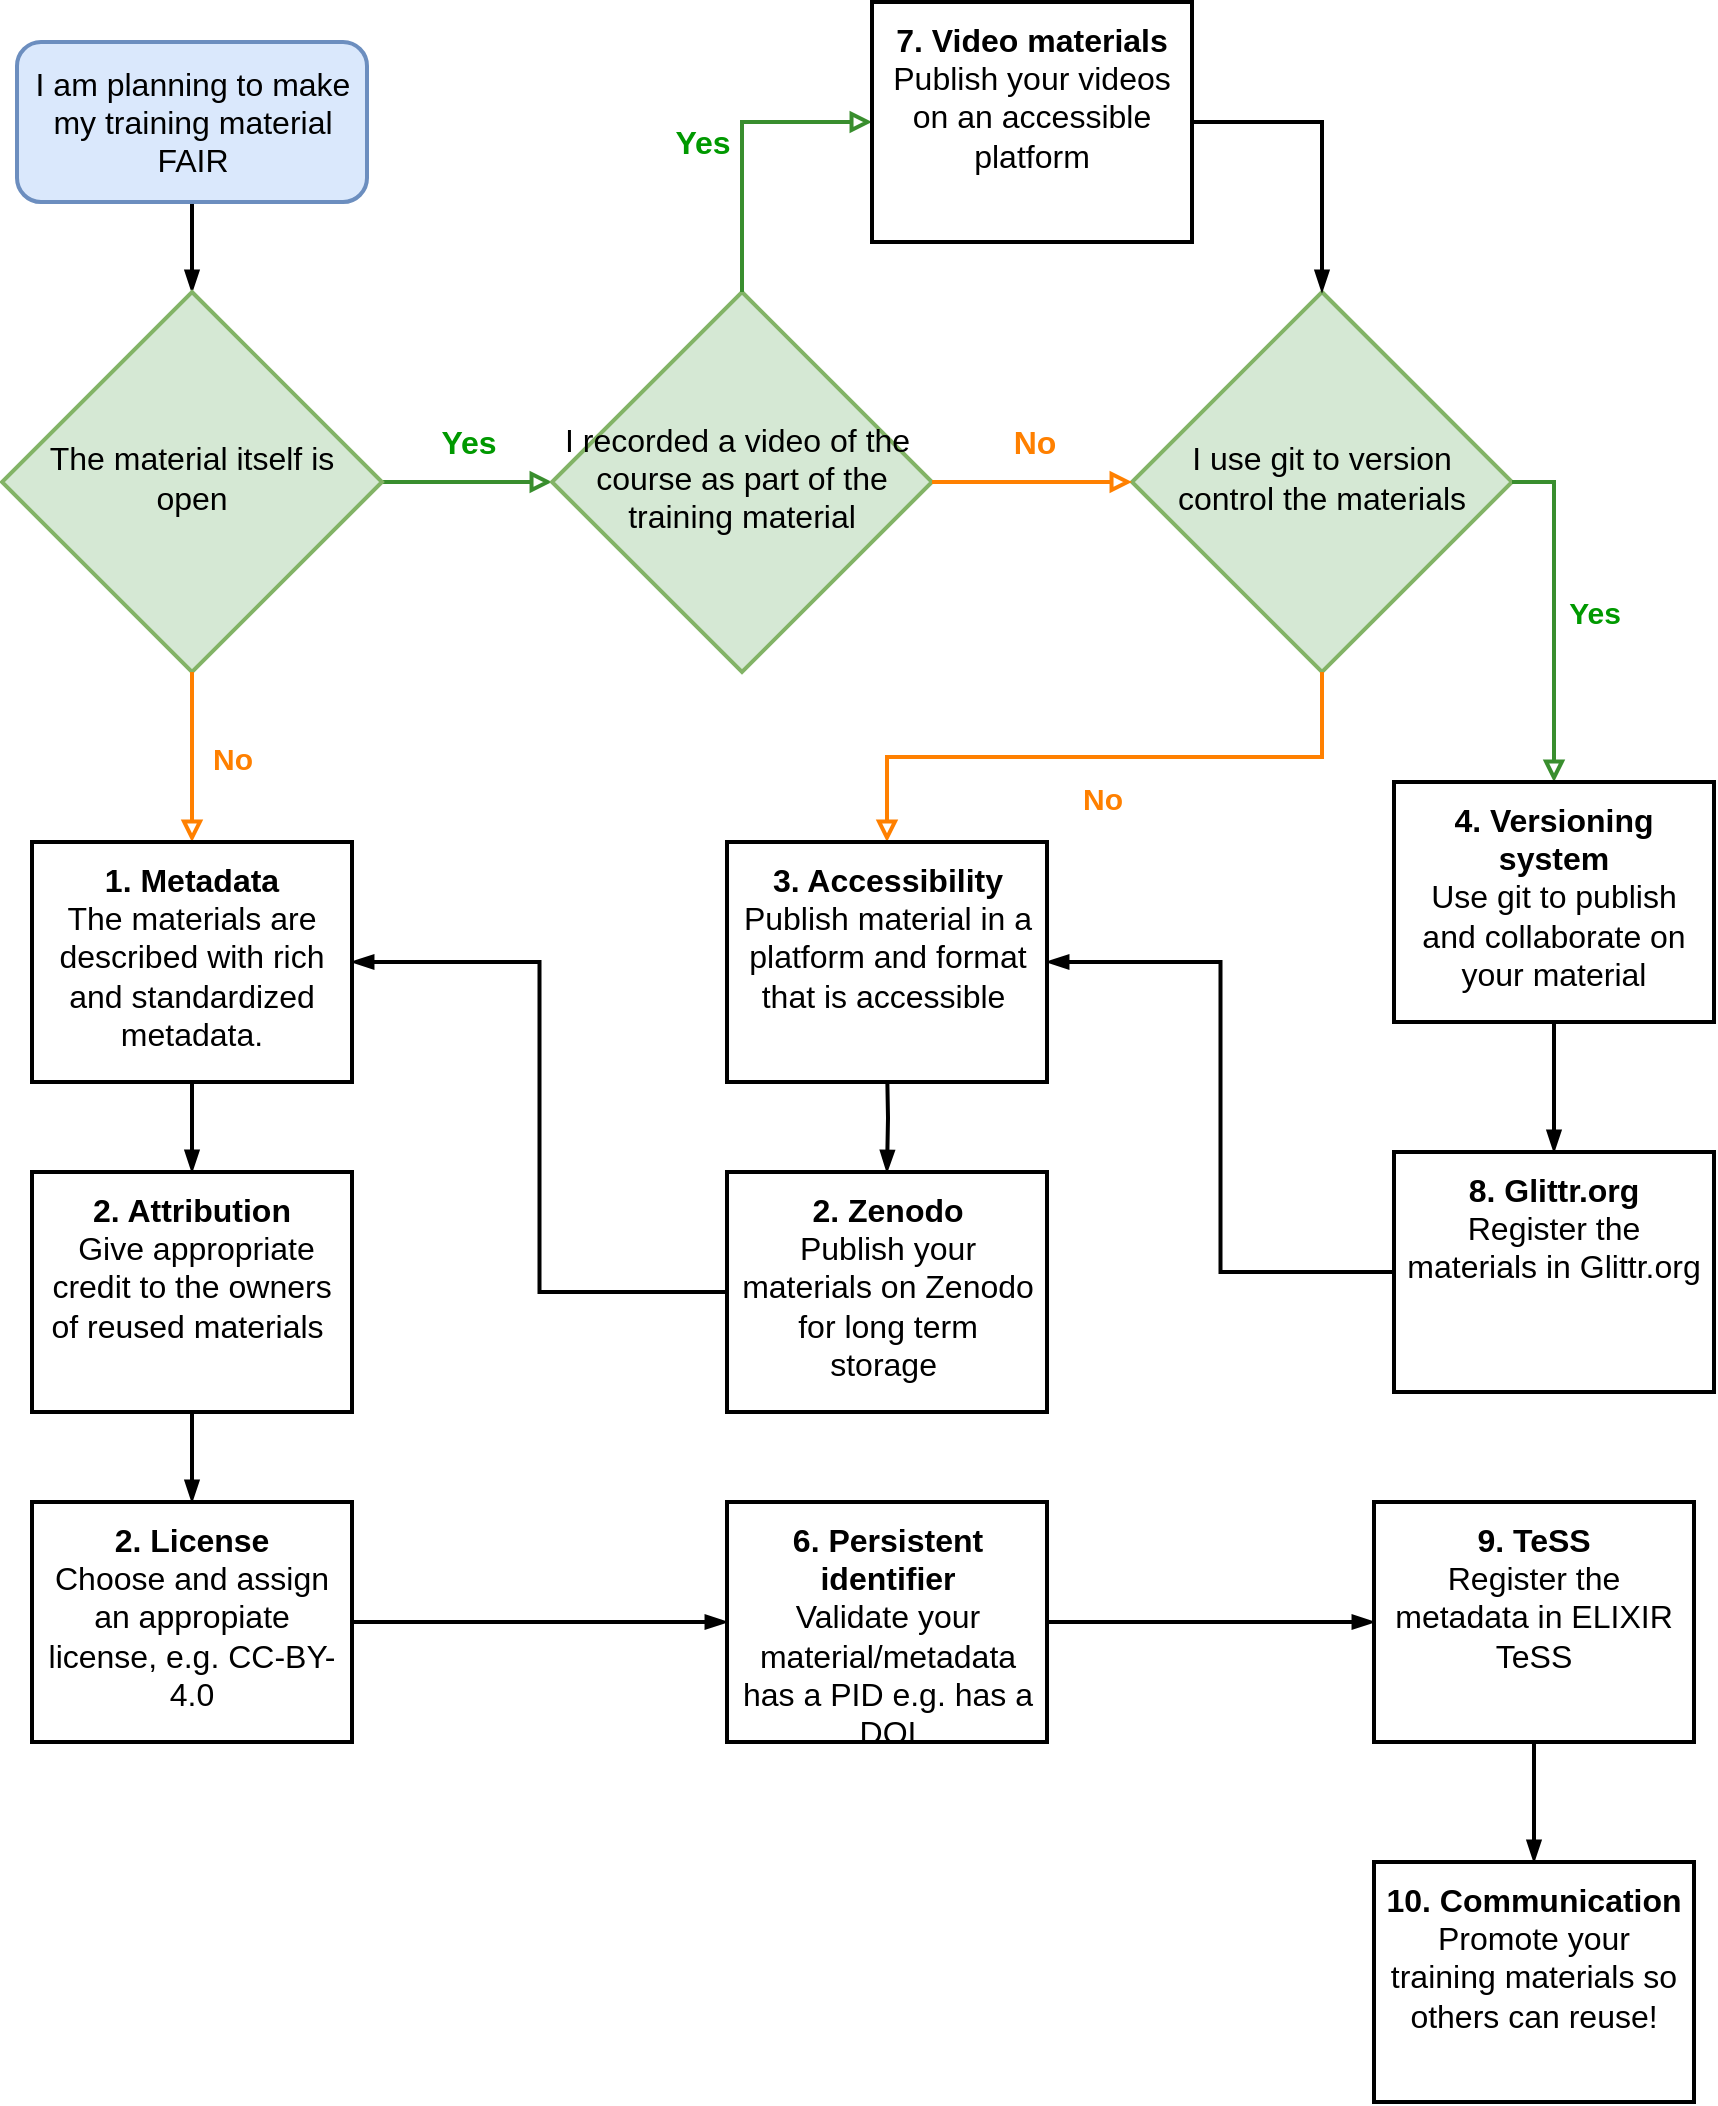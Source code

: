 <mxfile version="27.2.0">
  <diagram id="C5RBs43oDa-KdzZeNtuy" name="Page-1">
    <mxGraphModel dx="1997" dy="2481" grid="1" gridSize="10" guides="1" tooltips="1" connect="1" arrows="1" fold="1" page="1" pageScale="1" pageWidth="827" pageHeight="1169" math="0" shadow="0">
      <root>
        <mxCell id="WIyWlLk6GJQsqaUBKTNV-0" />
        <mxCell id="WIyWlLk6GJQsqaUBKTNV-1" parent="WIyWlLk6GJQsqaUBKTNV-0" />
        <mxCell id="MYqOvBCMYpxo-4ECaS3--8" value="" style="rounded=0;html=1;jettySize=auto;orthogonalLoop=1;fontSize=16;endArrow=blockThin;endFill=1;strokeWidth=2;shadow=0;labelBackgroundColor=none;edgeStyle=orthogonalEdgeStyle;curved=0;entryX=0.5;entryY=0;entryDx=0;entryDy=0;" parent="WIyWlLk6GJQsqaUBKTNV-1" source="MYqOvBCMYpxo-4ECaS3--9" target="sHfo32fZNC-mHXl1emih-2" edge="1">
          <mxGeometry relative="1" as="geometry">
            <mxPoint x="295" y="-45" as="targetPoint" />
          </mxGeometry>
        </mxCell>
        <mxCell id="MYqOvBCMYpxo-4ECaS3--9" value="&lt;p align=&quot;center&quot;&gt;I am planning to make my training&amp;nbsp;material FAIR&lt;/p&gt;" style="rounded=1;whiteSpace=wrap;html=1;fontSize=16;glass=0;strokeWidth=2;shadow=0;fillColor=#dae8fc;strokeColor=#6c8ebf;align=center;" parent="WIyWlLk6GJQsqaUBKTNV-1" vertex="1">
          <mxGeometry x="202.5" y="-170" width="175" height="80" as="geometry" />
        </mxCell>
        <mxCell id="MYqOvBCMYpxo-4ECaS3--10" value="&lt;font color=&quot;#009900&quot;&gt;&lt;b&gt;Yes&lt;/b&gt;&lt;/font&gt;" style="rounded=0;html=1;jettySize=auto;orthogonalLoop=1;fontSize=16;endArrow=block;endFill=0;endSize=6;strokeWidth=2;shadow=0;labelBackgroundColor=none;edgeStyle=orthogonalEdgeStyle;strokeColor=#398e2e;entryX=0;entryY=0.5;entryDx=0;entryDy=0;exitX=1;exitY=0.5;exitDx=0;exitDy=0;" parent="WIyWlLk6GJQsqaUBKTNV-1" target="MYqOvBCMYpxo-4ECaS3--14" edge="1" source="sHfo32fZNC-mHXl1emih-2">
          <mxGeometry x="0.006" y="20" relative="1" as="geometry">
            <mxPoint as="offset" />
            <mxPoint x="480" y="220" as="targetPoint" />
            <mxPoint x="390" y="50" as="sourcePoint" />
          </mxGeometry>
        </mxCell>
        <mxCell id="MYqOvBCMYpxo-4ECaS3--14" value="I recorded a video of the&amp;nbsp;&lt;div&gt;course as part of the training material&lt;/div&gt;" style="rhombus;whiteSpace=wrap;html=1;shadow=0;fontFamily=Helvetica;fontSize=16;align=center;strokeWidth=2;spacing=6;spacingTop=-4;fillColor=#d5e8d4;strokeColor=#82b366;" parent="WIyWlLk6GJQsqaUBKTNV-1" vertex="1">
          <mxGeometry x="470" y="-45" width="190" height="190" as="geometry" />
        </mxCell>
        <mxCell id="JqK_AGXCbZ9T-9h9DLJX-0" value="&lt;font color=&quot;#009900&quot;&gt;&lt;b&gt;Yes&lt;/b&gt;&lt;/font&gt;" style="rounded=0;html=1;jettySize=auto;orthogonalLoop=1;fontSize=16;endArrow=block;endFill=0;endSize=6;strokeWidth=2;shadow=0;labelBackgroundColor=none;edgeStyle=orthogonalEdgeStyle;strokeColor=#398e2e;exitX=0.5;exitY=0;exitDx=0;exitDy=0;entryX=0;entryY=0.5;entryDx=0;entryDy=0;" parent="WIyWlLk6GJQsqaUBKTNV-1" source="MYqOvBCMYpxo-4ECaS3--14" target="FkVeZia7OTmTJSRItcj6-14" edge="1">
          <mxGeometry x="0.002" y="20" relative="1" as="geometry">
            <mxPoint as="offset" />
            <mxPoint x="620" y="-138.5" as="targetPoint" />
            <mxPoint x="780" y="49.5" as="sourcePoint" />
          </mxGeometry>
        </mxCell>
        <mxCell id="JqK_AGXCbZ9T-9h9DLJX-1" value="I use git to version control the materials" style="rhombus;whiteSpace=wrap;html=1;shadow=0;fontFamily=Helvetica;fontSize=16;align=center;strokeWidth=2;spacing=6;spacingTop=-4;fillColor=#d5e8d4;strokeColor=#82b366;" parent="WIyWlLk6GJQsqaUBKTNV-1" vertex="1">
          <mxGeometry x="760" y="-45" width="190" height="190" as="geometry" />
        </mxCell>
        <mxCell id="JqK_AGXCbZ9T-9h9DLJX-2" value="&lt;font color=&quot;#009900&quot;&gt;&lt;b&gt;Yes&lt;/b&gt;&lt;/font&gt;" style="rounded=0;html=1;jettySize=auto;orthogonalLoop=1;fontSize=15;endArrow=block;endFill=0;endSize=6;strokeWidth=2;shadow=0;labelBackgroundColor=none;edgeStyle=orthogonalEdgeStyle;strokeColor=#398e2e;entryX=0.5;entryY=0;entryDx=0;entryDy=0;exitX=1;exitY=0.5;exitDx=0;exitDy=0;" parent="WIyWlLk6GJQsqaUBKTNV-1" source="JqK_AGXCbZ9T-9h9DLJX-1" target="FkVeZia7OTmTJSRItcj6-15" edge="1">
          <mxGeometry x="0.002" y="20" relative="1" as="geometry">
            <mxPoint as="offset" />
            <mxPoint x="971" y="230" as="targetPoint" />
            <mxPoint x="1170" y="49.5" as="sourcePoint" />
          </mxGeometry>
        </mxCell>
        <mxCell id="5yuwwDbZiGcKTAIiWKAo-5" style="edgeStyle=orthogonalEdgeStyle;rounded=0;orthogonalLoop=1;jettySize=auto;html=1;exitX=0;exitY=0.5;exitDx=0;exitDy=0;fontSize=15;strokeWidth=2;curved=0;endArrow=blockThin;endFill=1;entryX=1;entryY=0.5;entryDx=0;entryDy=0;" parent="WIyWlLk6GJQsqaUBKTNV-1" source="FkVeZia7OTmTJSRItcj6-20" target="FkVeZia7OTmTJSRItcj6-13" edge="1">
          <mxGeometry relative="1" as="geometry">
            <mxPoint x="547.5" y="422.5" as="sourcePoint" />
            <mxPoint x="380" y="257.5" as="targetPoint" />
          </mxGeometry>
        </mxCell>
        <mxCell id="iMHzxxL7FjKLbcnllSLB-19" value="" style="edgeStyle=orthogonalEdgeStyle;rounded=0;orthogonalLoop=1;jettySize=auto;html=1;strokeWidth=2;exitX=0.5;exitY=1;exitDx=0;exitDy=0;fontSize=15;curved=0;endArrow=blockThin;endFill=1;entryX=0.5;entryY=0;entryDx=0;entryDy=0;" parent="WIyWlLk6GJQsqaUBKTNV-1" source="FkVeZia7OTmTJSRItcj6-15" target="FkVeZia7OTmTJSRItcj6-16" edge="1">
          <mxGeometry relative="1" as="geometry">
            <mxPoint x="971" y="340" as="sourcePoint" />
            <mxPoint x="970" y="380" as="targetPoint" />
          </mxGeometry>
        </mxCell>
        <mxCell id="sHfo32fZNC-mHXl1emih-2" value="The material itself is open" style="rhombus;whiteSpace=wrap;html=1;shadow=0;fontFamily=Helvetica;fontSize=16;align=center;strokeWidth=2;spacing=6;spacingTop=-4;fillColor=#d5e8d4;strokeColor=#82b366;" parent="WIyWlLk6GJQsqaUBKTNV-1" vertex="1">
          <mxGeometry x="195" y="-45" width="190" height="190" as="geometry" />
        </mxCell>
        <mxCell id="sHfo32fZNC-mHXl1emih-4" value="&lt;b&gt;&lt;font color=&quot;#ff8000&quot;&gt;No&lt;/font&gt;&lt;/b&gt;" style="rounded=0;html=1;jettySize=auto;orthogonalLoop=1;fontSize=15;endArrow=block;endFill=0;endSize=6;strokeWidth=2;shadow=0;labelBackgroundColor=none;edgeStyle=orthogonalEdgeStyle;strokeColor=#FF8000;exitX=0.5;exitY=1;exitDx=0;exitDy=0;entryX=0.5;entryY=0;entryDx=0;entryDy=0;" parent="WIyWlLk6GJQsqaUBKTNV-1" source="sHfo32fZNC-mHXl1emih-2" target="FkVeZia7OTmTJSRItcj6-13" edge="1">
          <mxGeometry x="0.01" y="20" relative="1" as="geometry">
            <mxPoint as="offset" />
            <mxPoint x="290" y="230" as="targetPoint" />
            <mxPoint x="294.57" y="145" as="sourcePoint" />
            <Array as="points" />
          </mxGeometry>
        </mxCell>
        <mxCell id="sHfo32fZNC-mHXl1emih-7" value="&lt;b&gt;&lt;font color=&quot;#ff8000&quot;&gt;No&lt;/font&gt;&lt;/b&gt;" style="rounded=0;html=1;jettySize=auto;orthogonalLoop=1;fontSize=16;endArrow=block;endFill=0;endSize=6;strokeWidth=2;shadow=0;labelBackgroundColor=none;edgeStyle=orthogonalEdgeStyle;strokeColor=#FF8000;entryX=0;entryY=0.5;entryDx=0;entryDy=0;exitX=1;exitY=0.5;exitDx=0;exitDy=0;" parent="WIyWlLk6GJQsqaUBKTNV-1" source="MYqOvBCMYpxo-4ECaS3--14" target="JqK_AGXCbZ9T-9h9DLJX-1" edge="1">
          <mxGeometry x="0.01" y="20" relative="1" as="geometry">
            <mxPoint as="offset" />
            <mxPoint x="1020" y="150" as="targetPoint" />
            <mxPoint x="654.5" y="145" as="sourcePoint" />
          </mxGeometry>
        </mxCell>
        <mxCell id="sHfo32fZNC-mHXl1emih-9" value="&lt;b&gt;&lt;font color=&quot;#ff8000&quot;&gt;No&lt;/font&gt;&lt;/b&gt;" style="rounded=0;html=1;jettySize=auto;orthogonalLoop=1;fontSize=15;endArrow=block;endFill=0;endSize=6;strokeWidth=2;shadow=0;labelBackgroundColor=none;edgeStyle=orthogonalEdgeStyle;strokeColor=#FF8000;exitX=0.5;exitY=1;exitDx=0;exitDy=0;entryX=0.5;entryY=0;entryDx=0;entryDy=0;" parent="WIyWlLk6GJQsqaUBKTNV-1" source="JqK_AGXCbZ9T-9h9DLJX-1" target="FkVeZia7OTmTJSRItcj6-19" edge="1">
          <mxGeometry x="0.01" y="20" relative="1" as="geometry">
            <mxPoint as="offset" />
            <mxPoint x="637.5" y="230" as="targetPoint" />
            <mxPoint x="1044.5" y="150" as="sourcePoint" />
            <Array as="points" />
          </mxGeometry>
        </mxCell>
        <mxCell id="iMHzxxL7FjKLbcnllSLB-2" style="edgeStyle=orthogonalEdgeStyle;rounded=0;orthogonalLoop=1;jettySize=auto;html=1;exitX=1;exitY=0.5;exitDx=0;exitDy=0;entryX=0.5;entryY=0;entryDx=0;entryDy=0;strokeWidth=2;fontSize=16;curved=0;endArrow=blockThin;endFill=1;" parent="WIyWlLk6GJQsqaUBKTNV-1" source="FkVeZia7OTmTJSRItcj6-14" target="JqK_AGXCbZ9T-9h9DLJX-1" edge="1">
          <mxGeometry relative="1" as="geometry">
            <mxPoint x="1410" y="240" as="targetPoint" />
            <mxPoint x="800" y="-138.5" as="sourcePoint" />
          </mxGeometry>
        </mxCell>
        <mxCell id="5yuwwDbZiGcKTAIiWKAo-14" value="" style="edgeStyle=orthogonalEdgeStyle;rounded=0;orthogonalLoop=1;jettySize=auto;html=1;strokeWidth=2;fontSize=15;curved=0;endArrow=blockThin;endFill=1;entryX=0.5;entryY=0;entryDx=0;entryDy=0;exitX=0.468;exitY=1.018;exitDx=0;exitDy=0;exitPerimeter=0;" parent="WIyWlLk6GJQsqaUBKTNV-1" target="FkVeZia7OTmTJSRItcj6-21" edge="1">
          <mxGeometry relative="1" as="geometry">
            <mxPoint x="284.24" y="341.26" as="sourcePoint" />
            <mxPoint x="290" y="395" as="targetPoint" />
            <Array as="points">
              <mxPoint x="290" y="341" />
            </Array>
          </mxGeometry>
        </mxCell>
        <mxCell id="5yuwwDbZiGcKTAIiWKAo-15" value="" style="edgeStyle=orthogonalEdgeStyle;rounded=0;orthogonalLoop=1;jettySize=auto;html=1;entryX=0;entryY=0.5;entryDx=0;entryDy=0;strokeWidth=2;fontSize=15;curved=0;endArrow=blockThin;endFill=1;exitX=1;exitY=0.5;exitDx=0;exitDy=0;" parent="WIyWlLk6GJQsqaUBKTNV-1" source="FkVeZia7OTmTJSRItcj6-24" target="FkVeZia7OTmTJSRItcj6-17" edge="1">
          <mxGeometry relative="1" as="geometry">
            <mxPoint x="727.5" y="597.5" as="sourcePoint" />
            <mxPoint x="881" y="597.5" as="targetPoint" />
          </mxGeometry>
        </mxCell>
        <mxCell id="5yuwwDbZiGcKTAIiWKAo-17" value="" style="edgeStyle=orthogonalEdgeStyle;rounded=0;orthogonalLoop=1;jettySize=auto;html=1;strokeWidth=2;fontSize=15;curved=0;endArrow=blockThin;endFill=1;exitX=0.5;exitY=1;exitDx=0;exitDy=0;entryX=0.5;entryY=0;entryDx=0;entryDy=0;" parent="WIyWlLk6GJQsqaUBKTNV-1" target="FkVeZia7OTmTJSRItcj6-20" edge="1">
          <mxGeometry relative="1" as="geometry">
            <mxPoint x="637.5" y="340" as="sourcePoint" />
            <mxPoint x="637.5" y="395" as="targetPoint" />
          </mxGeometry>
        </mxCell>
        <mxCell id="FkVeZia7OTmTJSRItcj6-5" value="" style="edgeStyle=orthogonalEdgeStyle;rounded=0;orthogonalLoop=1;jettySize=auto;html=1;strokeWidth=2;fontSize=15;curved=0;endArrow=blockThin;endFill=1;exitX=1;exitY=0.5;exitDx=0;exitDy=0;entryX=0;entryY=0.5;entryDx=0;entryDy=0;" edge="1" parent="WIyWlLk6GJQsqaUBKTNV-1" source="FkVeZia7OTmTJSRItcj6-23" target="FkVeZia7OTmTJSRItcj6-24">
          <mxGeometry relative="1" as="geometry">
            <mxPoint x="380" y="597.5" as="sourcePoint" />
            <mxPoint x="547.5" y="597.5" as="targetPoint" />
          </mxGeometry>
        </mxCell>
        <mxCell id="FkVeZia7OTmTJSRItcj6-13" value="&lt;div&gt;&lt;font style=&quot;font-size: 16px;&quot;&gt;&lt;span style=&quot;font-weight: 700;&quot;&gt;1. Metadata&lt;/span&gt;&lt;/font&gt;&lt;p style=&quot;margin-top: 0pt; margin-bottom: 0pt; margin-left: 0in; direction: ltr; unicode-bidi: embed; word-break: normal;&quot;&gt;&lt;font style=&quot;font-size: 16px;&quot;&gt;The materials are described with rich and standardized metadata. &lt;font&gt;&lt;font&gt;&lt;span&gt;&lt;br&gt;&lt;/span&gt;&lt;/font&gt;&lt;/font&gt;&lt;/font&gt;&lt;/p&gt;&lt;/div&gt;" style="rounded=0;whiteSpace=wrap;html=1;spacing=5;verticalAlign=top;strokeWidth=2;" vertex="1" parent="WIyWlLk6GJQsqaUBKTNV-1">
          <mxGeometry x="210" y="230" width="160" height="120" as="geometry" />
        </mxCell>
        <mxCell id="FkVeZia7OTmTJSRItcj6-14" value="&lt;div&gt;&lt;font&gt;&lt;span style=&quot;font-weight: 700;&quot;&gt;7. Video materials&lt;/span&gt;&lt;/font&gt;&lt;p style=&quot;margin-top: 0pt; margin-bottom: 0pt; margin-left: 0in; direction: ltr; unicode-bidi: embed; word-break: normal;&quot;&gt;&lt;font&gt;&lt;span&gt;Publish your videos on an accessible platform&lt;/span&gt;&lt;/font&gt;&lt;/p&gt;&lt;/div&gt;" style="rounded=0;whiteSpace=wrap;html=1;spacing=5;verticalAlign=top;strokeWidth=2;fontSize=16;" vertex="1" parent="WIyWlLk6GJQsqaUBKTNV-1">
          <mxGeometry x="630" y="-190" width="160" height="120" as="geometry" />
        </mxCell>
        <mxCell id="FkVeZia7OTmTJSRItcj6-15" value="&lt;div&gt;&lt;font style=&quot;font-size: 16px;&quot;&gt;&lt;span style=&quot;font-weight: 700;&quot;&gt;4. Versioning system&lt;/span&gt;&lt;/font&gt;&lt;p style=&quot;margin-top: 0pt; margin-bottom: 0pt; margin-left: 0in; direction: ltr; unicode-bidi: embed; word-break: normal;&quot;&gt;&lt;font size=&quot;3&quot;&gt;&lt;span&gt;Use git to publish and collaborate on your material&lt;/span&gt;&lt;/font&gt;&lt;/p&gt;&lt;/div&gt;" style="rounded=0;whiteSpace=wrap;html=1;spacing=5;verticalAlign=top;strokeWidth=2;" vertex="1" parent="WIyWlLk6GJQsqaUBKTNV-1">
          <mxGeometry x="891" y="200" width="160" height="120" as="geometry" />
        </mxCell>
        <mxCell id="FkVeZia7OTmTJSRItcj6-16" value="&lt;div&gt;&lt;font style=&quot;font-size: 16px;&quot;&gt;&lt;span style=&quot;font-weight: 700;&quot;&gt;8. Glittr.org&lt;/span&gt;&lt;/font&gt;&lt;p style=&quot;margin-top: 0pt; margin-bottom: 0pt; margin-left: 0in; direction: ltr; unicode-bidi: embed; word-break: normal;&quot;&gt;&lt;font size=&quot;3&quot;&gt;&lt;span&gt;Register the materials in Glittr.org&lt;/span&gt;&lt;/font&gt;&lt;/p&gt;&lt;/div&gt;" style="rounded=0;whiteSpace=wrap;html=1;spacing=5;verticalAlign=top;strokeWidth=2;" vertex="1" parent="WIyWlLk6GJQsqaUBKTNV-1">
          <mxGeometry x="891" y="385" width="160" height="120" as="geometry" />
        </mxCell>
        <mxCell id="FkVeZia7OTmTJSRItcj6-17" value="&lt;div&gt;&lt;font style=&quot;font-size: 16px;&quot;&gt;&lt;span style=&quot;font-weight: 700;&quot;&gt;9. TeSS&lt;/span&gt;&lt;/font&gt;&lt;p style=&quot;margin-top: 0pt; margin-bottom: 0pt; margin-left: 0in; direction: ltr; unicode-bidi: embed; word-break: normal;&quot;&gt;&lt;font size=&quot;3&quot;&gt;Register the metadata in ELIXIR TeSS&lt;/font&gt;&lt;/p&gt;&lt;/div&gt;" style="rounded=0;whiteSpace=wrap;html=1;spacing=5;verticalAlign=top;strokeWidth=2;" vertex="1" parent="WIyWlLk6GJQsqaUBKTNV-1">
          <mxGeometry x="881" y="560" width="160" height="120" as="geometry" />
        </mxCell>
        <mxCell id="FkVeZia7OTmTJSRItcj6-18" value="" style="edgeStyle=orthogonalEdgeStyle;rounded=0;orthogonalLoop=1;jettySize=auto;html=1;strokeWidth=2;exitX=0;exitY=0.5;exitDx=0;exitDy=0;fontSize=15;curved=0;endArrow=blockThin;endFill=1;entryX=1;entryY=0.5;entryDx=0;entryDy=0;" edge="1" parent="WIyWlLk6GJQsqaUBKTNV-1" source="FkVeZia7OTmTJSRItcj6-16" target="FkVeZia7OTmTJSRItcj6-19">
          <mxGeometry relative="1" as="geometry">
            <mxPoint x="981" y="330" as="sourcePoint" />
            <mxPoint x="780" y="300" as="targetPoint" />
          </mxGeometry>
        </mxCell>
        <mxCell id="FkVeZia7OTmTJSRItcj6-19" value="&lt;div&gt;&lt;font style=&quot;font-size: 16px;&quot;&gt;&lt;span style=&quot;font-weight: 700;&quot;&gt;3. Accessibility&lt;/span&gt;&lt;/font&gt;&lt;p style=&quot;margin-top: 0pt; margin-bottom: 0pt; margin-left: 0in; direction: ltr; unicode-bidi: embed; word-break: normal;&quot;&gt;&lt;font size=&quot;3&quot;&gt;&lt;span&gt;Publish material in a platform and format that is accessible&amp;nbsp;&lt;/span&gt;&lt;/font&gt;&lt;/p&gt;&lt;/div&gt;" style="rounded=0;whiteSpace=wrap;html=1;spacing=5;verticalAlign=top;strokeWidth=2;" vertex="1" parent="WIyWlLk6GJQsqaUBKTNV-1">
          <mxGeometry x="557.5" y="230" width="160" height="120" as="geometry" />
        </mxCell>
        <mxCell id="FkVeZia7OTmTJSRItcj6-20" value="&lt;div&gt;&lt;font style=&quot;font-size: 16px;&quot;&gt;&lt;span style=&quot;font-weight: 700;&quot;&gt;2. Zenodo&lt;/span&gt;&lt;/font&gt;&lt;p style=&quot;margin-top: 0pt; margin-bottom: 0pt; margin-left: 0in; direction: ltr; unicode-bidi: embed; word-break: normal;&quot;&gt;&lt;font size=&quot;3&quot;&gt;&lt;span&gt;Publish your materials on Zenodo for long term storage&amp;nbsp;&lt;/span&gt;&lt;/font&gt;&lt;/p&gt;&lt;/div&gt;" style="rounded=0;whiteSpace=wrap;html=1;spacing=5;verticalAlign=top;strokeWidth=2;" vertex="1" parent="WIyWlLk6GJQsqaUBKTNV-1">
          <mxGeometry x="557.5" y="395" width="160" height="120" as="geometry" />
        </mxCell>
        <mxCell id="FkVeZia7OTmTJSRItcj6-21" value="&lt;div&gt;&lt;font style=&quot;font-size: 16px;&quot;&gt;&lt;span style=&quot;font-weight: 700;&quot;&gt;2. Attribution&lt;/span&gt;&lt;/font&gt;&lt;p style=&quot;margin-top: 0pt; margin-bottom: 0pt; margin-left: 0in; direction: ltr; unicode-bidi: embed; word-break: normal;&quot;&gt;&lt;font size=&quot;3&quot;&gt;&lt;span&gt;&amp;nbsp;Give appropriate credit to the owners of reused materials&amp;nbsp;&lt;/span&gt;&lt;/font&gt;&lt;/p&gt;&lt;/div&gt;" style="rounded=0;whiteSpace=wrap;html=1;spacing=5;verticalAlign=top;strokeWidth=2;" vertex="1" parent="WIyWlLk6GJQsqaUBKTNV-1">
          <mxGeometry x="210" y="395" width="160" height="120" as="geometry" />
        </mxCell>
        <mxCell id="FkVeZia7OTmTJSRItcj6-22" value="" style="edgeStyle=orthogonalEdgeStyle;rounded=0;orthogonalLoop=1;jettySize=auto;html=1;strokeWidth=2;fontSize=15;curved=0;endArrow=blockThin;endFill=1;exitX=0.5;exitY=1;exitDx=0;exitDy=0;entryX=0.5;entryY=0;entryDx=0;entryDy=0;" edge="1" parent="WIyWlLk6GJQsqaUBKTNV-1" source="FkVeZia7OTmTJSRItcj6-21" target="FkVeZia7OTmTJSRItcj6-23">
          <mxGeometry relative="1" as="geometry">
            <mxPoint x="390" y="608" as="sourcePoint" />
            <mxPoint x="290" y="562" as="targetPoint" />
          </mxGeometry>
        </mxCell>
        <mxCell id="FkVeZia7OTmTJSRItcj6-23" value="&lt;div&gt;&lt;font style=&quot;font-size: 16px;&quot;&gt;&lt;span style=&quot;font-weight: 700;&quot;&gt;2. License&lt;/span&gt;&lt;/font&gt;&lt;p style=&quot;margin-top: 0pt; margin-bottom: 0pt; margin-left: 0in; direction: ltr; unicode-bidi: embed; word-break: normal;&quot;&gt;&lt;font size=&quot;3&quot;&gt;Choose and assign an appropiate license, e.g. CC-BY-4.0&lt;/font&gt;&lt;/p&gt;&lt;/div&gt;" style="rounded=0;whiteSpace=wrap;html=1;spacing=5;verticalAlign=top;strokeWidth=2;" vertex="1" parent="WIyWlLk6GJQsqaUBKTNV-1">
          <mxGeometry x="210" y="560" width="160" height="120" as="geometry" />
        </mxCell>
        <mxCell id="FkVeZia7OTmTJSRItcj6-24" value="&lt;div&gt;&lt;font style=&quot;font-size: 16px;&quot;&gt;&lt;span style=&quot;font-weight: 700;&quot;&gt;6. Persistent identifier&lt;/span&gt;&lt;/font&gt;&lt;p style=&quot;margin-top: 0pt; margin-bottom: 0pt; margin-left: 0in; direction: ltr; unicode-bidi: embed; word-break: normal;&quot;&gt;&lt;font size=&quot;3&quot;&gt;Validate your material/metadata has a PID e.g. has a DOI&lt;/font&gt;&lt;/p&gt;&lt;/div&gt;" style="rounded=0;whiteSpace=wrap;html=1;spacing=5;verticalAlign=top;strokeWidth=2;" vertex="1" parent="WIyWlLk6GJQsqaUBKTNV-1">
          <mxGeometry x="557.5" y="560" width="160" height="120" as="geometry" />
        </mxCell>
        <mxCell id="FkVeZia7OTmTJSRItcj6-25" value="&lt;div&gt;&lt;font style=&quot;font-size: 16px;&quot;&gt;&lt;span style=&quot;font-weight: 700;&quot;&gt;10. Communication&lt;/span&gt;&lt;/font&gt;&lt;p style=&quot;margin-top: 0pt; margin-bottom: 0pt; margin-left: 0in; direction: ltr; unicode-bidi: embed; word-break: normal;&quot;&gt;&lt;font size=&quot;3&quot;&gt;Promote your training materials so others can reuse!&lt;/font&gt;&lt;/p&gt;&lt;/div&gt;" style="rounded=0;whiteSpace=wrap;html=1;spacing=5;verticalAlign=top;strokeWidth=2;" vertex="1" parent="WIyWlLk6GJQsqaUBKTNV-1">
          <mxGeometry x="881" y="740" width="160" height="120" as="geometry" />
        </mxCell>
        <mxCell id="FkVeZia7OTmTJSRItcj6-27" value="" style="edgeStyle=orthogonalEdgeStyle;rounded=0;orthogonalLoop=1;jettySize=auto;html=1;strokeWidth=2;fontSize=15;curved=0;endArrow=blockThin;endFill=1;entryX=0.5;entryY=0;entryDx=0;entryDy=0;exitX=0.5;exitY=1;exitDx=0;exitDy=0;" edge="1" parent="WIyWlLk6GJQsqaUBKTNV-1" source="FkVeZia7OTmTJSRItcj6-17" target="FkVeZia7OTmTJSRItcj6-25">
          <mxGeometry relative="1" as="geometry">
            <mxPoint x="1080" y="370" as="sourcePoint" />
            <mxPoint x="981" y="395" as="targetPoint" />
          </mxGeometry>
        </mxCell>
      </root>
    </mxGraphModel>
  </diagram>
</mxfile>
